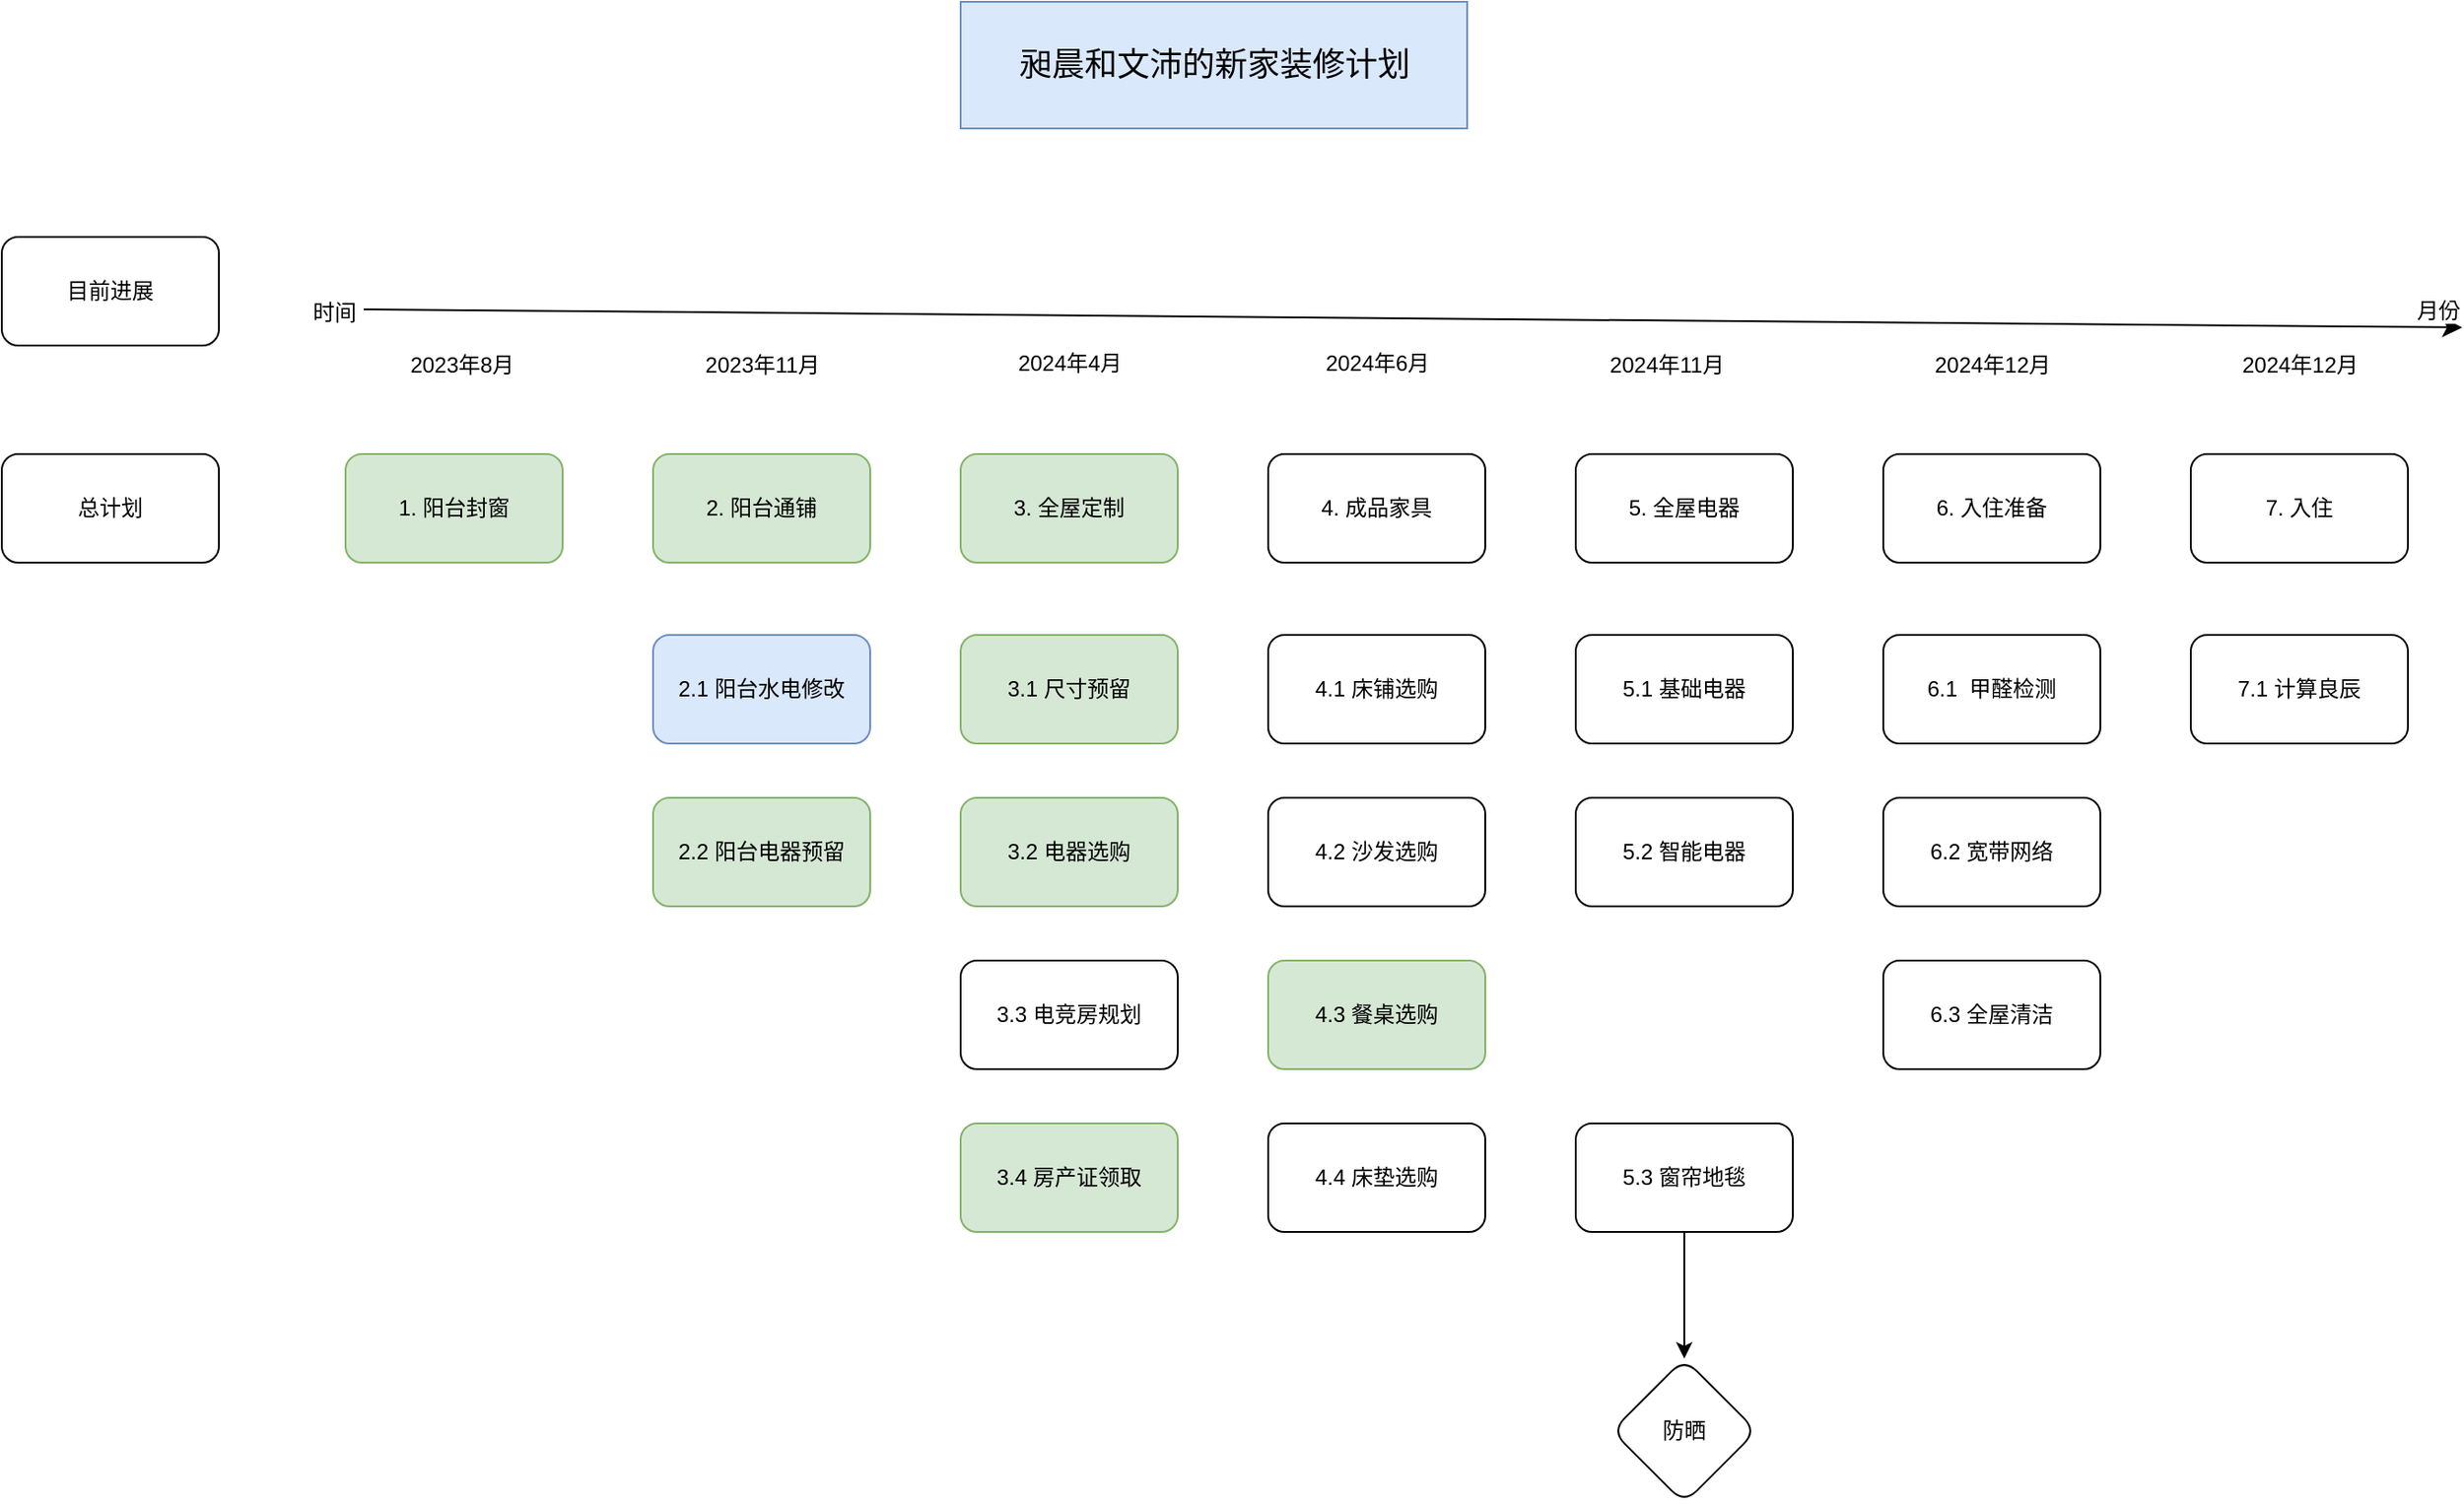 <mxfile version="24.4.13" type="github" pages="3">
  <diagram id="mMT2B7IPSLqFw86a7ch0" name="总规划">
    <mxGraphModel dx="1838" dy="953" grid="1" gridSize="10" guides="1" tooltips="1" connect="1" arrows="1" fold="1" page="1" pageScale="1" pageWidth="827" pageHeight="1169" math="0" shadow="0">
      <root>
        <mxCell id="0" />
        <mxCell id="1" parent="0" />
        <mxCell id="d26VpmdbgYNNtqfkizbk-1" value="&lt;font style=&quot;font-size: 18px;&quot;&gt;昶晨和文沛的新家装修计划&lt;/font&gt;" style="text;html=1;align=center;verticalAlign=middle;resizable=0;points=[];autosize=1;strokeColor=#6c8ebf;fillColor=#dae8fc;spacingLeft=20;spacingBottom=20;spacingRight=20;spacingTop=20;fontFamily=Georgia;" parent="1" vertex="1">
          <mxGeometry x="690" y="830" width="280" height="70" as="geometry" />
        </mxCell>
        <mxCell id="d26VpmdbgYNNtqfkizbk-2" value="目前进展" style="rounded=1;whiteSpace=wrap;html=1;" parent="1" vertex="1">
          <mxGeometry x="160" y="960" width="120" height="60" as="geometry" />
        </mxCell>
        <mxCell id="d26VpmdbgYNNtqfkizbk-3" value="总计划" style="rounded=1;whiteSpace=wrap;html=1;" parent="1" vertex="1">
          <mxGeometry x="160" y="1080" width="120" height="60" as="geometry" />
        </mxCell>
        <mxCell id="d26VpmdbgYNNtqfkizbk-4" value="1. 阳台封窗" style="rounded=1;whiteSpace=wrap;html=1;fillColor=#d5e8d4;strokeColor=#82b366;" parent="1" vertex="1">
          <mxGeometry x="350" y="1080" width="120" height="60" as="geometry" />
        </mxCell>
        <mxCell id="d26VpmdbgYNNtqfkizbk-5" value="2. 阳台通铺" style="rounded=1;whiteSpace=wrap;html=1;fillColor=#d5e8d4;strokeColor=#82b366;" parent="1" vertex="1">
          <mxGeometry x="520" y="1080" width="120" height="60" as="geometry" />
        </mxCell>
        <mxCell id="d26VpmdbgYNNtqfkizbk-6" value="3. 全屋定制" style="rounded=1;whiteSpace=wrap;html=1;fillColor=#d5e8d4;strokeColor=#82b366;" parent="1" vertex="1">
          <mxGeometry x="690" y="1080" width="120" height="60" as="geometry" />
        </mxCell>
        <mxCell id="d26VpmdbgYNNtqfkizbk-7" value="4. 成品家具" style="rounded=1;whiteSpace=wrap;html=1;" parent="1" vertex="1">
          <mxGeometry x="860" y="1080" width="120" height="60" as="geometry" />
        </mxCell>
        <mxCell id="d26VpmdbgYNNtqfkizbk-8" value="5. 全屋电器" style="rounded=1;whiteSpace=wrap;html=1;" parent="1" vertex="1">
          <mxGeometry x="1030" y="1080" width="120" height="60" as="geometry" />
        </mxCell>
        <mxCell id="d26VpmdbgYNNtqfkizbk-9" value="6. 入住准备" style="rounded=1;whiteSpace=wrap;html=1;" parent="1" vertex="1">
          <mxGeometry x="1200" y="1080" width="120" height="60" as="geometry" />
        </mxCell>
        <mxCell id="d26VpmdbgYNNtqfkizbk-10" value="2.1 阳台水电修改" style="rounded=1;whiteSpace=wrap;html=1;fillColor=#dae8fc;strokeColor=#6c8ebf;" parent="1" vertex="1">
          <mxGeometry x="520" y="1180" width="120" height="60" as="geometry" />
        </mxCell>
        <mxCell id="d26VpmdbgYNNtqfkizbk-11" value="2.2 阳台电器预留" style="rounded=1;whiteSpace=wrap;html=1;fillColor=#d5e8d4;strokeColor=#82b366;" parent="1" vertex="1">
          <mxGeometry x="520" y="1270" width="120" height="60" as="geometry" />
        </mxCell>
        <mxCell id="d26VpmdbgYNNtqfkizbk-12" value="4.1 床铺选购" style="rounded=1;whiteSpace=wrap;html=1;" parent="1" vertex="1">
          <mxGeometry x="860" y="1180" width="120" height="60" as="geometry" />
        </mxCell>
        <mxCell id="d26VpmdbgYNNtqfkizbk-13" value="3.1 尺寸预留" style="rounded=1;whiteSpace=wrap;html=1;fillColor=#d5e8d4;strokeColor=#82b366;" parent="1" vertex="1">
          <mxGeometry x="690" y="1180" width="120" height="60" as="geometry" />
        </mxCell>
        <mxCell id="N8o3hWcKYE_QhNW0NXMh-1" value="3.2 电器选购" style="rounded=1;whiteSpace=wrap;html=1;fillColor=#d5e8d4;strokeColor=#82b366;" parent="1" vertex="1">
          <mxGeometry x="690" y="1270" width="120" height="60" as="geometry" />
        </mxCell>
        <mxCell id="N8o3hWcKYE_QhNW0NXMh-2" value="4.2 沙发选购" style="rounded=1;whiteSpace=wrap;html=1;" parent="1" vertex="1">
          <mxGeometry x="860" y="1270" width="120" height="60" as="geometry" />
        </mxCell>
        <mxCell id="N8o3hWcKYE_QhNW0NXMh-3" value="4.3 餐桌选购" style="rounded=1;whiteSpace=wrap;html=1;fillColor=#d5e8d4;strokeColor=#82b366;" parent="1" vertex="1">
          <mxGeometry x="860" y="1360" width="120" height="60" as="geometry" />
        </mxCell>
        <mxCell id="N8o3hWcKYE_QhNW0NXMh-4" value="3.3 电竞房规划" style="rounded=1;whiteSpace=wrap;html=1;" parent="1" vertex="1">
          <mxGeometry x="690" y="1360" width="120" height="60" as="geometry" />
        </mxCell>
        <mxCell id="N8o3hWcKYE_QhNW0NXMh-5" value="5.1 基础电器" style="rounded=1;whiteSpace=wrap;html=1;" parent="1" vertex="1">
          <mxGeometry x="1030" y="1180" width="120" height="60" as="geometry" />
        </mxCell>
        <mxCell id="N8o3hWcKYE_QhNW0NXMh-6" value="5.2 智能电器" style="rounded=1;whiteSpace=wrap;html=1;" parent="1" vertex="1">
          <mxGeometry x="1030" y="1270" width="120" height="60" as="geometry" />
        </mxCell>
        <mxCell id="N8o3hWcKYE_QhNW0NXMh-7" value="" style="endArrow=classic;html=1;rounded=0;fontSize=12;startSize=8;endSize=8;curved=1;" parent="1" edge="1">
          <mxGeometry relative="1" as="geometry">
            <mxPoint x="360" y="1000" as="sourcePoint" />
            <mxPoint x="1520" y="1010" as="targetPoint" />
          </mxGeometry>
        </mxCell>
        <mxCell id="N8o3hWcKYE_QhNW0NXMh-8" value="2024年4月" style="edgeLabel;resizable=1;html=1;fontSize=12;;align=center;verticalAlign=middle;movable=1;rotatable=1;deletable=1;editable=1;locked=0;connectable=1;" parent="N8o3hWcKYE_QhNW0NXMh-7" connectable="0" vertex="1">
          <mxGeometry relative="1" as="geometry">
            <mxPoint x="-190" y="25" as="offset" />
          </mxGeometry>
        </mxCell>
        <mxCell id="N8o3hWcKYE_QhNW0NXMh-9" value="时间" style="edgeLabel;resizable=0;html=1;fontSize=12;;align=left;verticalAlign=bottom;" parent="N8o3hWcKYE_QhNW0NXMh-7" connectable="0" vertex="1">
          <mxGeometry x="-1" relative="1" as="geometry">
            <mxPoint x="-30" y="10" as="offset" />
          </mxGeometry>
        </mxCell>
        <mxCell id="N8o3hWcKYE_QhNW0NXMh-10" value="月份" style="edgeLabel;resizable=0;html=1;fontSize=12;;align=right;verticalAlign=bottom;" parent="N8o3hWcKYE_QhNW0NXMh-7" connectable="0" vertex="1">
          <mxGeometry x="1" relative="1" as="geometry" />
        </mxCell>
        <mxCell id="N8o3hWcKYE_QhNW0NXMh-13" value="2023年8月" style="edgeLabel;html=1;align=center;verticalAlign=middle;resizable=0;points=[];fontSize=12;" parent="N8o3hWcKYE_QhNW0NXMh-7" vertex="1" connectable="0">
          <mxGeometry x="-0.913" y="6" relative="1" as="geometry">
            <mxPoint x="3" y="36" as="offset" />
          </mxGeometry>
        </mxCell>
        <mxCell id="N8o3hWcKYE_QhNW0NXMh-14" value="2024年6月" style="edgeLabel;html=1;align=center;verticalAlign=middle;resizable=0;points=[];fontSize=12;" parent="N8o3hWcKYE_QhNW0NXMh-7" vertex="1" connectable="0">
          <mxGeometry x="0.108" y="5" relative="1" as="geometry">
            <mxPoint x="-83" y="29" as="offset" />
          </mxGeometry>
        </mxCell>
        <mxCell id="N8o3hWcKYE_QhNW0NXMh-15" value="2024年11月" style="edgeLabel;html=1;align=center;verticalAlign=middle;resizable=0;points=[];fontSize=12;" parent="N8o3hWcKYE_QhNW0NXMh-7" vertex="1" connectable="0">
          <mxGeometry x="0.481" y="3" relative="1" as="geometry">
            <mxPoint x="-139" y="26" as="offset" />
          </mxGeometry>
        </mxCell>
        <mxCell id="N8o3hWcKYE_QhNW0NXMh-19" value="2023年11月" style="edgeLabel;html=1;align=center;verticalAlign=middle;resizable=0;points=[];fontSize=12;" parent="N8o3hWcKYE_QhNW0NXMh-7" vertex="1" connectable="0">
          <mxGeometry x="-0.913" y="6" relative="1" as="geometry">
            <mxPoint x="169" y="36" as="offset" />
          </mxGeometry>
        </mxCell>
        <mxCell id="N8o3hWcKYE_QhNW0NXMh-21" value="2024年12月" style="edgeLabel;html=1;align=center;verticalAlign=middle;resizable=0;points=[];fontSize=12;" parent="N8o3hWcKYE_QhNW0NXMh-7" vertex="1" connectable="0">
          <mxGeometry x="0.481" y="3" relative="1" as="geometry">
            <mxPoint x="41" y="26" as="offset" />
          </mxGeometry>
        </mxCell>
        <mxCell id="N8o3hWcKYE_QhNW0NXMh-22" value="2024年12月" style="edgeLabel;html=1;align=center;verticalAlign=middle;resizable=0;points=[];fontSize=12;" parent="N8o3hWcKYE_QhNW0NXMh-7" vertex="1" connectable="0">
          <mxGeometry x="0.481" y="3" relative="1" as="geometry">
            <mxPoint x="211" y="26" as="offset" />
          </mxGeometry>
        </mxCell>
        <mxCell id="N8o3hWcKYE_QhNW0NXMh-23" value="7. 入住" style="rounded=1;whiteSpace=wrap;html=1;" parent="1" vertex="1">
          <mxGeometry x="1370" y="1080" width="120" height="60" as="geometry" />
        </mxCell>
        <mxCell id="N8o3hWcKYE_QhNW0NXMh-25" value="6.1&amp;nbsp; 甲醛检测" style="rounded=1;whiteSpace=wrap;html=1;" parent="1" vertex="1">
          <mxGeometry x="1200" y="1180" width="120" height="60" as="geometry" />
        </mxCell>
        <mxCell id="sB_AcNatxQHHlztGDwmN-1" value="3.4 房产证领取" style="rounded=1;whiteSpace=wrap;html=1;fillColor=#d5e8d4;strokeColor=#82b366;" parent="1" vertex="1">
          <mxGeometry x="690" y="1450" width="120" height="60" as="geometry" />
        </mxCell>
        <mxCell id="1O0c8KH5KS1N0MZdPnVY-1" value="4.4 床垫选购" style="rounded=1;whiteSpace=wrap;html=1;" parent="1" vertex="1">
          <mxGeometry x="860" y="1450" width="120" height="60" as="geometry" />
        </mxCell>
        <mxCell id="7ZXA_2xhJQujSCGd9xgd-4" value="" style="edgeStyle=orthogonalEdgeStyle;rounded=0;orthogonalLoop=1;jettySize=auto;html=1;" edge="1" parent="1" source="7ZXA_2xhJQujSCGd9xgd-2" target="7ZXA_2xhJQujSCGd9xgd-3">
          <mxGeometry relative="1" as="geometry" />
        </mxCell>
        <mxCell id="7ZXA_2xhJQujSCGd9xgd-2" value="5.3 窗帘地毯" style="rounded=1;whiteSpace=wrap;html=1;" vertex="1" parent="1">
          <mxGeometry x="1030" y="1450" width="120" height="60" as="geometry" />
        </mxCell>
        <mxCell id="7ZXA_2xhJQujSCGd9xgd-3" value="防晒" style="rhombus;whiteSpace=wrap;html=1;rounded=1;" vertex="1" parent="1">
          <mxGeometry x="1050" y="1580" width="80" height="80" as="geometry" />
        </mxCell>
        <mxCell id="7ZXA_2xhJQujSCGd9xgd-5" value="6.2 宽带网络" style="rounded=1;whiteSpace=wrap;html=1;" vertex="1" parent="1">
          <mxGeometry x="1200" y="1270" width="120" height="60" as="geometry" />
        </mxCell>
        <mxCell id="7ZXA_2xhJQujSCGd9xgd-8" value="7.1 计算良辰" style="rounded=1;whiteSpace=wrap;html=1;" vertex="1" parent="1">
          <mxGeometry x="1370" y="1180" width="120" height="60" as="geometry" />
        </mxCell>
        <mxCell id="7ZXA_2xhJQujSCGd9xgd-9" value="6.3 全屋清洁" style="rounded=1;whiteSpace=wrap;html=1;" vertex="1" parent="1">
          <mxGeometry x="1200" y="1360" width="120" height="60" as="geometry" />
        </mxCell>
      </root>
    </mxGraphModel>
  </diagram>
  <diagram id="kdJeROLduSGKQ8txdP4E" name="电器">
    <mxGraphModel dx="1562" dy="810" grid="1" gridSize="10" guides="1" tooltips="1" connect="1" arrows="1" fold="1" page="1" pageScale="1" pageWidth="827" pageHeight="1169" math="0" shadow="0">
      <root>
        <mxCell id="0" />
        <mxCell id="1" parent="0" />
        <mxCell id="Maw9CUQnLrmOifzil1Xr-16" value="Assets" style="childLayout=tableLayout;recursiveResize=0;strokeColor=#98bf21;fillColor=#A7C942;shadow=1;" parent="1" vertex="1">
          <mxGeometry x="310" y="350" width="280" height="160" as="geometry" />
        </mxCell>
        <mxCell id="Maw9CUQnLrmOifzil1Xr-17" style="shape=tableRow;horizontal=0;startSize=0;swimlaneHead=0;swimlaneBody=0;top=0;left=0;bottom=0;right=0;dropTarget=0;collapsible=0;recursiveResize=0;expand=0;fontStyle=0;strokeColor=inherit;fillColor=#ffffff;" parent="Maw9CUQnLrmOifzil1Xr-16" vertex="1">
          <mxGeometry width="280" height="33" as="geometry" />
        </mxCell>
        <mxCell id="Maw9CUQnLrmOifzil1Xr-18" value="电器选择" style="connectable=0;recursiveResize=0;strokeColor=inherit;fillColor=#A7C942;align=center;fontStyle=1;fontColor=#FFFFFF;html=1;" parent="Maw9CUQnLrmOifzil1Xr-17" vertex="1">
          <mxGeometry width="93" height="33" as="geometry">
            <mxRectangle width="93" height="33" as="alternateBounds" />
          </mxGeometry>
        </mxCell>
        <mxCell id="Maw9CUQnLrmOifzil1Xr-19" value="珠海家具" style="connectable=0;recursiveResize=0;strokeColor=inherit;fillColor=#A7C942;align=center;fontStyle=1;fontColor=#FFFFFF;html=1;" parent="Maw9CUQnLrmOifzil1Xr-17" vertex="1">
          <mxGeometry x="93" width="94" height="33" as="geometry">
            <mxRectangle width="94" height="33" as="alternateBounds" />
          </mxGeometry>
        </mxCell>
        <mxCell id="Maw9CUQnLrmOifzil1Xr-20" value="佛山家具" style="connectable=0;recursiveResize=0;strokeColor=inherit;fillColor=#A7C942;align=center;fontStyle=1;fontColor=#FFFFFF;html=1;" parent="Maw9CUQnLrmOifzil1Xr-17" vertex="1">
          <mxGeometry x="187" width="93" height="33" as="geometry">
            <mxRectangle width="93" height="33" as="alternateBounds" />
          </mxGeometry>
        </mxCell>
        <mxCell id="Maw9CUQnLrmOifzil1Xr-21" value="" style="shape=tableRow;horizontal=0;startSize=0;swimlaneHead=0;swimlaneBody=0;top=0;left=0;bottom=0;right=0;dropTarget=0;collapsible=0;recursiveResize=0;expand=0;fontStyle=0;strokeColor=inherit;fillColor=#ffffff;" parent="Maw9CUQnLrmOifzil1Xr-16" vertex="1">
          <mxGeometry y="33" width="280" height="32" as="geometry" />
        </mxCell>
        <mxCell id="Maw9CUQnLrmOifzil1Xr-22" value="电视" style="connectable=0;recursiveResize=0;strokeColor=inherit;fillColor=inherit;align=center;whiteSpace=wrap;html=1;" parent="Maw9CUQnLrmOifzil1Xr-21" vertex="1">
          <mxGeometry width="93" height="32" as="geometry">
            <mxRectangle width="93" height="32" as="alternateBounds" />
          </mxGeometry>
        </mxCell>
        <mxCell id="Maw9CUQnLrmOifzil1Xr-23" value="床/床垫" style="connectable=0;recursiveResize=0;strokeColor=inherit;fillColor=inherit;align=center;whiteSpace=wrap;html=1;" parent="Maw9CUQnLrmOifzil1Xr-21" vertex="1">
          <mxGeometry x="93" width="94" height="32" as="geometry">
            <mxRectangle width="94" height="32" as="alternateBounds" />
          </mxGeometry>
        </mxCell>
        <mxCell id="Maw9CUQnLrmOifzil1Xr-24" value="床/床垫" style="connectable=0;recursiveResize=0;strokeColor=inherit;fillColor=inherit;align=center;whiteSpace=wrap;html=1;" parent="Maw9CUQnLrmOifzil1Xr-21" vertex="1">
          <mxGeometry x="187" width="93" height="32" as="geometry">
            <mxRectangle width="93" height="32" as="alternateBounds" />
          </mxGeometry>
        </mxCell>
        <mxCell id="Maw9CUQnLrmOifzil1Xr-25" value="" style="shape=tableRow;horizontal=0;startSize=0;swimlaneHead=0;swimlaneBody=0;top=0;left=0;bottom=0;right=0;dropTarget=0;collapsible=0;recursiveResize=0;expand=0;fontStyle=1;strokeColor=inherit;fillColor=#EAF2D3;" parent="Maw9CUQnLrmOifzil1Xr-16" vertex="1">
          <mxGeometry y="65" width="280" height="31" as="geometry" />
        </mxCell>
        <mxCell id="Maw9CUQnLrmOifzil1Xr-26" value="洗烘套装" style="connectable=0;recursiveResize=0;strokeColor=inherit;fillColor=inherit;whiteSpace=wrap;html=1;" parent="Maw9CUQnLrmOifzil1Xr-25" vertex="1">
          <mxGeometry width="93" height="31" as="geometry">
            <mxRectangle width="93" height="31" as="alternateBounds" />
          </mxGeometry>
        </mxCell>
        <mxCell id="Maw9CUQnLrmOifzil1Xr-27" value="沙发" style="connectable=0;recursiveResize=0;strokeColor=inherit;fillColor=inherit;whiteSpace=wrap;html=1;" parent="Maw9CUQnLrmOifzil1Xr-25" vertex="1">
          <mxGeometry x="93" width="94" height="31" as="geometry">
            <mxRectangle width="94" height="31" as="alternateBounds" />
          </mxGeometry>
        </mxCell>
        <mxCell id="Maw9CUQnLrmOifzil1Xr-28" value="沙发" style="connectable=0;recursiveResize=0;strokeColor=inherit;fillColor=inherit;whiteSpace=wrap;html=1;" parent="Maw9CUQnLrmOifzil1Xr-25" vertex="1">
          <mxGeometry x="187" width="93" height="31" as="geometry">
            <mxRectangle width="93" height="31" as="alternateBounds" />
          </mxGeometry>
        </mxCell>
        <mxCell id="Maw9CUQnLrmOifzil1Xr-29" value="" style="shape=tableRow;horizontal=0;startSize=0;swimlaneHead=0;swimlaneBody=0;top=0;left=0;bottom=0;right=0;dropTarget=0;collapsible=0;recursiveResize=0;expand=0;fontStyle=0;strokeColor=inherit;fillColor=#ffffff;" parent="Maw9CUQnLrmOifzil1Xr-16" vertex="1">
          <mxGeometry y="96" width="280" height="33" as="geometry" />
        </mxCell>
        <mxCell id="Maw9CUQnLrmOifzil1Xr-30" value="冰箱" style="connectable=0;recursiveResize=0;strokeColor=inherit;fillColor=inherit;fontStyle=0;align=center;whiteSpace=wrap;html=1;" parent="Maw9CUQnLrmOifzil1Xr-29" vertex="1">
          <mxGeometry width="93" height="33" as="geometry">
            <mxRectangle width="93" height="33" as="alternateBounds" />
          </mxGeometry>
        </mxCell>
        <mxCell id="Maw9CUQnLrmOifzil1Xr-31" value="餐桌" style="connectable=0;recursiveResize=0;strokeColor=inherit;fillColor=inherit;fontStyle=0;align=center;whiteSpace=wrap;html=1;" parent="Maw9CUQnLrmOifzil1Xr-29" vertex="1">
          <mxGeometry x="93" width="94" height="33" as="geometry">
            <mxRectangle width="94" height="33" as="alternateBounds" />
          </mxGeometry>
        </mxCell>
        <mxCell id="Maw9CUQnLrmOifzil1Xr-32" value="餐桌" style="connectable=0;recursiveResize=0;strokeColor=inherit;fillColor=inherit;fontStyle=0;align=center;whiteSpace=wrap;html=1;" parent="Maw9CUQnLrmOifzil1Xr-29" vertex="1">
          <mxGeometry x="187" width="93" height="33" as="geometry">
            <mxRectangle width="93" height="33" as="alternateBounds" />
          </mxGeometry>
        </mxCell>
        <mxCell id="Maw9CUQnLrmOifzil1Xr-33" value="" style="shape=tableRow;horizontal=0;startSize=0;swimlaneHead=0;swimlaneBody=0;top=0;left=0;bottom=0;right=0;dropTarget=0;collapsible=0;recursiveResize=0;expand=0;fontStyle=1;strokeColor=inherit;fillColor=#EAF2D3;" parent="Maw9CUQnLrmOifzil1Xr-16" vertex="1">
          <mxGeometry y="129" width="280" height="31" as="geometry" />
        </mxCell>
        <mxCell id="Maw9CUQnLrmOifzil1Xr-34" value="扫地机" style="connectable=0;recursiveResize=0;strokeColor=inherit;fillColor=inherit;whiteSpace=wrap;html=1;" parent="Maw9CUQnLrmOifzil1Xr-33" vertex="1">
          <mxGeometry width="93" height="31" as="geometry">
            <mxRectangle width="93" height="31" as="alternateBounds" />
          </mxGeometry>
        </mxCell>
        <mxCell id="Maw9CUQnLrmOifzil1Xr-35" value="升降桌" style="connectable=0;recursiveResize=0;strokeColor=inherit;fillColor=inherit;whiteSpace=wrap;html=1;" parent="Maw9CUQnLrmOifzil1Xr-33" vertex="1">
          <mxGeometry x="93" width="94" height="31" as="geometry">
            <mxRectangle width="94" height="31" as="alternateBounds" />
          </mxGeometry>
        </mxCell>
        <mxCell id="Maw9CUQnLrmOifzil1Xr-36" value="升降桌" style="connectable=0;recursiveResize=0;strokeColor=inherit;fillColor=inherit;whiteSpace=wrap;html=1;" parent="Maw9CUQnLrmOifzil1Xr-33" vertex="1">
          <mxGeometry x="187" width="93" height="31" as="geometry">
            <mxRectangle width="93" height="31" as="alternateBounds" />
          </mxGeometry>
        </mxCell>
        <mxCell id="6AVpMFO4j6Wvjr4EUbQ9-5" value="Assets" style="childLayout=tableLayout;recursiveResize=0;strokeColor=#98bf21;fillColor=#CCFFFF;shadow=1;" parent="1" vertex="1">
          <mxGeometry x="740" y="380" width="560" height="458" as="geometry" />
        </mxCell>
        <mxCell id="6AVpMFO4j6Wvjr4EUbQ9-6" style="shape=tableRow;horizontal=0;startSize=0;swimlaneHead=0;swimlaneBody=0;top=0;left=0;bottom=0;right=0;dropTarget=0;collapsible=0;recursiveResize=0;expand=0;fontStyle=0;strokeColor=inherit;fillColor=#ffffff;" parent="6AVpMFO4j6Wvjr4EUbQ9-5" vertex="1">
          <mxGeometry width="560" height="60" as="geometry" />
        </mxCell>
        <mxCell id="6AVpMFO4j6Wvjr4EUbQ9-7" value="&lt;font style=&quot;font-size: 12px;&quot;&gt;电器选择&lt;/font&gt;" style="connectable=0;recursiveResize=0;strokeColor=inherit;fillColor=#A7C942;align=center;fontStyle=1;fontColor=#FFFFFF;html=1;" parent="6AVpMFO4j6Wvjr4EUbQ9-6" vertex="1">
          <mxGeometry width="186" height="60" as="geometry">
            <mxRectangle width="186" height="60" as="alternateBounds" />
          </mxGeometry>
        </mxCell>
        <mxCell id="6AVpMFO4j6Wvjr4EUbQ9-8" value="品牌型号" style="connectable=0;recursiveResize=0;strokeColor=inherit;fillColor=#A7C942;align=center;fontStyle=1;fontColor=#FFFFFF;html=1;" parent="6AVpMFO4j6Wvjr4EUbQ9-6" vertex="1">
          <mxGeometry x="186" width="199" height="60" as="geometry">
            <mxRectangle width="199" height="60" as="alternateBounds" />
          </mxGeometry>
        </mxCell>
        <mxCell id="6AVpMFO4j6Wvjr4EUbQ9-9" value="目前价格" style="connectable=0;recursiveResize=0;strokeColor=inherit;fillColor=#A7C942;align=center;fontStyle=1;fontColor=#FFFFFF;html=1;" parent="6AVpMFO4j6Wvjr4EUbQ9-6" vertex="1">
          <mxGeometry x="385" width="175" height="60" as="geometry">
            <mxRectangle width="175" height="60" as="alternateBounds" />
          </mxGeometry>
        </mxCell>
        <mxCell id="6AVpMFO4j6Wvjr4EUbQ9-10" value="" style="shape=tableRow;horizontal=0;startSize=0;swimlaneHead=0;swimlaneBody=0;top=0;left=0;bottom=0;right=0;dropTarget=0;collapsible=0;recursiveResize=0;expand=0;fontStyle=0;strokeColor=inherit;fillColor=#ffffff;" parent="6AVpMFO4j6Wvjr4EUbQ9-5" vertex="1">
          <mxGeometry y="60" width="560" height="58" as="geometry" />
        </mxCell>
        <mxCell id="6AVpMFO4j6Wvjr4EUbQ9-11" value="电视" style="connectable=0;recursiveResize=0;strokeColor=inherit;fillColor=inherit;align=center;whiteSpace=wrap;html=1;" parent="6AVpMFO4j6Wvjr4EUbQ9-10" vertex="1">
          <mxGeometry width="186" height="58" as="geometry">
            <mxRectangle width="186" height="58" as="alternateBounds" />
          </mxGeometry>
        </mxCell>
        <mxCell id="6AVpMFO4j6Wvjr4EUbQ9-12" value="雷鸟鹤85pro2024款" style="connectable=0;recursiveResize=0;strokeColor=inherit;fillColor=inherit;align=center;whiteSpace=wrap;html=1;" parent="6AVpMFO4j6Wvjr4EUbQ9-10" vertex="1">
          <mxGeometry x="186" width="199" height="58" as="geometry">
            <mxRectangle width="199" height="58" as="alternateBounds" />
          </mxGeometry>
        </mxCell>
        <mxCell id="6AVpMFO4j6Wvjr4EUbQ9-13" value="6099-200（618）" style="connectable=0;recursiveResize=0;strokeColor=inherit;fillColor=inherit;align=center;whiteSpace=wrap;html=1;" parent="6AVpMFO4j6Wvjr4EUbQ9-10" vertex="1">
          <mxGeometry x="385" width="175" height="58" as="geometry">
            <mxRectangle width="175" height="58" as="alternateBounds" />
          </mxGeometry>
        </mxCell>
        <mxCell id="6AVpMFO4j6Wvjr4EUbQ9-14" value="" style="shape=tableRow;horizontal=0;startSize=0;swimlaneHead=0;swimlaneBody=0;top=0;left=0;bottom=0;right=0;dropTarget=0;collapsible=0;recursiveResize=0;expand=0;fontStyle=1;strokeColor=inherit;fillColor=#EAF2D3;" parent="6AVpMFO4j6Wvjr4EUbQ9-5" vertex="1">
          <mxGeometry y="118" width="560" height="56" as="geometry" />
        </mxCell>
        <mxCell id="6AVpMFO4j6Wvjr4EUbQ9-15" value="洗烘套装" style="connectable=0;recursiveResize=0;strokeColor=inherit;fillColor=inherit;whiteSpace=wrap;html=1;" parent="6AVpMFO4j6Wvjr4EUbQ9-14" vertex="1">
          <mxGeometry width="186" height="56" as="geometry">
            <mxRectangle width="186" height="56" as="alternateBounds" />
          </mxGeometry>
        </mxCell>
        <mxCell id="6AVpMFO4j6Wvjr4EUbQ9-16" value="小天鹅小乌梅83pro" style="connectable=0;recursiveResize=0;strokeColor=inherit;fillColor=inherit;whiteSpace=wrap;html=1;" parent="6AVpMFO4j6Wvjr4EUbQ9-14" vertex="1">
          <mxGeometry x="186" width="199" height="56" as="geometry">
            <mxRectangle width="199" height="56" as="alternateBounds" />
          </mxGeometry>
        </mxCell>
        <mxCell id="6AVpMFO4j6Wvjr4EUbQ9-17" value="8999（618）&lt;div&gt;9499白色（618）&lt;/div&gt;" style="connectable=0;recursiveResize=0;strokeColor=inherit;fillColor=inherit;whiteSpace=wrap;html=1;" parent="6AVpMFO4j6Wvjr4EUbQ9-14" vertex="1">
          <mxGeometry x="385" width="175" height="56" as="geometry">
            <mxRectangle width="175" height="56" as="alternateBounds" />
          </mxGeometry>
        </mxCell>
        <mxCell id="6AVpMFO4j6Wvjr4EUbQ9-18" value="" style="shape=tableRow;horizontal=0;startSize=0;swimlaneHead=0;swimlaneBody=0;top=0;left=0;bottom=0;right=0;dropTarget=0;collapsible=0;recursiveResize=0;expand=0;fontStyle=0;strokeColor=inherit;fillColor=#ffffff;" parent="6AVpMFO4j6Wvjr4EUbQ9-5" vertex="1">
          <mxGeometry y="174" width="560" height="60" as="geometry" />
        </mxCell>
        <mxCell id="6AVpMFO4j6Wvjr4EUbQ9-19" value="冰箱" style="connectable=0;recursiveResize=0;strokeColor=inherit;fillColor=inherit;fontStyle=0;align=center;whiteSpace=wrap;html=1;" parent="6AVpMFO4j6Wvjr4EUbQ9-18" vertex="1">
          <mxGeometry width="186" height="60" as="geometry">
            <mxRectangle width="186" height="60" as="alternateBounds" />
          </mxGeometry>
        </mxCell>
        <mxCell id="6AVpMFO4j6Wvjr4EUbQ9-20" value="美的M536法式多门" style="connectable=0;recursiveResize=0;strokeColor=inherit;fillColor=inherit;fontStyle=0;align=center;whiteSpace=wrap;html=1;" parent="6AVpMFO4j6Wvjr4EUbQ9-18" vertex="1">
          <mxGeometry x="186" width="199" height="60" as="geometry">
            <mxRectangle width="199" height="60" as="alternateBounds" />
          </mxGeometry>
        </mxCell>
        <mxCell id="6AVpMFO4j6Wvjr4EUbQ9-21" value="6059（618）" style="connectable=0;recursiveResize=0;strokeColor=inherit;fillColor=inherit;fontStyle=0;align=center;whiteSpace=wrap;html=1;" parent="6AVpMFO4j6Wvjr4EUbQ9-18" vertex="1">
          <mxGeometry x="385" width="175" height="60" as="geometry">
            <mxRectangle width="175" height="60" as="alternateBounds" />
          </mxGeometry>
        </mxCell>
        <mxCell id="6AVpMFO4j6Wvjr4EUbQ9-22" value="" style="shape=tableRow;horizontal=0;startSize=0;swimlaneHead=0;swimlaneBody=0;top=0;left=0;bottom=0;right=0;dropTarget=0;collapsible=0;recursiveResize=0;expand=0;fontStyle=1;strokeColor=inherit;fillColor=#EAF2D3;" parent="6AVpMFO4j6Wvjr4EUbQ9-5" vertex="1">
          <mxGeometry y="234" width="560" height="56" as="geometry" />
        </mxCell>
        <mxCell id="6AVpMFO4j6Wvjr4EUbQ9-23" value="扫地机" style="connectable=0;recursiveResize=0;strokeColor=inherit;fillColor=inherit;whiteSpace=wrap;html=1;" parent="6AVpMFO4j6Wvjr4EUbQ9-22" vertex="1">
          <mxGeometry width="186" height="56" as="geometry">
            <mxRectangle width="186" height="56" as="alternateBounds" />
          </mxGeometry>
        </mxCell>
        <mxCell id="6AVpMFO4j6Wvjr4EUbQ9-24" value="石头扫地机器人P10 pro" style="connectable=0;recursiveResize=0;strokeColor=inherit;fillColor=inherit;whiteSpace=wrap;html=1;" parent="6AVpMFO4j6Wvjr4EUbQ9-22" vertex="1">
          <mxGeometry x="186" width="199" height="56" as="geometry">
            <mxRectangle width="199" height="56" as="alternateBounds" />
          </mxGeometry>
        </mxCell>
        <mxCell id="6AVpMFO4j6Wvjr4EUbQ9-25" value="4299（618）" style="connectable=0;recursiveResize=0;strokeColor=inherit;fillColor=inherit;whiteSpace=wrap;html=1;" parent="6AVpMFO4j6Wvjr4EUbQ9-22" vertex="1">
          <mxGeometry x="385" width="175" height="56" as="geometry">
            <mxRectangle width="175" height="56" as="alternateBounds" />
          </mxGeometry>
        </mxCell>
        <mxCell id="6AVpMFO4j6Wvjr4EUbQ9-51" style="shape=tableRow;horizontal=0;startSize=0;swimlaneHead=0;swimlaneBody=0;top=0;left=0;bottom=0;right=0;dropTarget=0;collapsible=0;recursiveResize=0;expand=0;fontStyle=1;strokeColor=inherit;fillColor=#FFFFFF;" parent="6AVpMFO4j6Wvjr4EUbQ9-5" vertex="1">
          <mxGeometry y="290" width="560" height="56" as="geometry" />
        </mxCell>
        <mxCell id="6AVpMFO4j6Wvjr4EUbQ9-52" value="拉篮" style="connectable=0;recursiveResize=0;strokeColor=inherit;fillColor=inherit;whiteSpace=wrap;html=1;" parent="6AVpMFO4j6Wvjr4EUbQ9-51" vertex="1">
          <mxGeometry width="186" height="56" as="geometry">
            <mxRectangle width="186" height="56" as="alternateBounds" />
          </mxGeometry>
        </mxCell>
        <mxCell id="6AVpMFO4j6Wvjr4EUbQ9-53" value="鼎点大怪物收纳" style="connectable=0;recursiveResize=0;strokeColor=inherit;fillColor=inherit;whiteSpace=wrap;html=1;" parent="6AVpMFO4j6Wvjr4EUbQ9-51" vertex="1">
          <mxGeometry x="186" width="199" height="56" as="geometry">
            <mxRectangle width="199" height="56" as="alternateBounds" />
          </mxGeometry>
        </mxCell>
        <mxCell id="6AVpMFO4j6Wvjr4EUbQ9-54" value="859" style="connectable=0;recursiveResize=0;strokeColor=inherit;fillColor=inherit;whiteSpace=wrap;html=1;" parent="6AVpMFO4j6Wvjr4EUbQ9-51" vertex="1">
          <mxGeometry x="385" width="175" height="56" as="geometry">
            <mxRectangle width="175" height="56" as="alternateBounds" />
          </mxGeometry>
        </mxCell>
        <mxCell id="6AVpMFO4j6Wvjr4EUbQ9-55" style="shape=tableRow;horizontal=0;startSize=0;swimlaneHead=0;swimlaneBody=0;top=0;left=0;bottom=0;right=0;dropTarget=0;collapsible=0;recursiveResize=0;expand=0;fontStyle=1;strokeColor=inherit;fillColor=#EAF2D3;" parent="6AVpMFO4j6Wvjr4EUbQ9-5" vertex="1">
          <mxGeometry y="346" width="560" height="56" as="geometry" />
        </mxCell>
        <mxCell id="6AVpMFO4j6Wvjr4EUbQ9-56" value="空调" style="connectable=0;recursiveResize=0;strokeColor=inherit;fillColor=inherit;whiteSpace=wrap;html=1;" parent="6AVpMFO4j6Wvjr4EUbQ9-55" vertex="1">
          <mxGeometry width="186" height="56" as="geometry">
            <mxRectangle width="186" height="56" as="alternateBounds" />
          </mxGeometry>
        </mxCell>
        <mxCell id="6AVpMFO4j6Wvjr4EUbQ9-57" value="美的空调-1个1.5匹+2个1匹+1个3匹" style="connectable=0;recursiveResize=0;strokeColor=inherit;fillColor=inherit;whiteSpace=wrap;html=1;" parent="6AVpMFO4j6Wvjr4EUbQ9-55" vertex="1">
          <mxGeometry x="186" width="199" height="56" as="geometry">
            <mxRectangle width="199" height="56" as="alternateBounds" />
          </mxGeometry>
        </mxCell>
        <mxCell id="6AVpMFO4j6Wvjr4EUbQ9-58" style="connectable=0;recursiveResize=0;strokeColor=inherit;fillColor=inherit;whiteSpace=wrap;html=1;" parent="6AVpMFO4j6Wvjr4EUbQ9-55" vertex="1">
          <mxGeometry x="385" width="175" height="56" as="geometry">
            <mxRectangle width="175" height="56" as="alternateBounds" />
          </mxGeometry>
        </mxCell>
        <mxCell id="6AVpMFO4j6Wvjr4EUbQ9-59" style="shape=tableRow;horizontal=0;startSize=0;swimlaneHead=0;swimlaneBody=0;top=0;left=0;bottom=0;right=0;dropTarget=0;collapsible=0;recursiveResize=0;expand=0;fontStyle=1;strokeColor=inherit;fillColor=default;" parent="6AVpMFO4j6Wvjr4EUbQ9-5" vertex="1">
          <mxGeometry y="402" width="560" height="56" as="geometry" />
        </mxCell>
        <mxCell id="6AVpMFO4j6Wvjr4EUbQ9-60" value="合计" style="connectable=0;recursiveResize=0;strokeColor=inherit;fillColor=inherit;whiteSpace=wrap;html=1;" parent="6AVpMFO4j6Wvjr4EUbQ9-59" vertex="1">
          <mxGeometry width="186" height="56" as="geometry">
            <mxRectangle width="186" height="56" as="alternateBounds" />
          </mxGeometry>
        </mxCell>
        <mxCell id="6AVpMFO4j6Wvjr4EUbQ9-61" style="connectable=0;recursiveResize=0;strokeColor=inherit;fillColor=inherit;whiteSpace=wrap;html=1;" parent="6AVpMFO4j6Wvjr4EUbQ9-59" vertex="1">
          <mxGeometry x="186" width="199" height="56" as="geometry">
            <mxRectangle width="199" height="56" as="alternateBounds" />
          </mxGeometry>
        </mxCell>
        <mxCell id="6AVpMFO4j6Wvjr4EUbQ9-62" value="25256~25756" style="connectable=0;recursiveResize=0;strokeColor=inherit;fillColor=inherit;whiteSpace=wrap;html=1;" parent="6AVpMFO4j6Wvjr4EUbQ9-59" vertex="1">
          <mxGeometry x="385" width="175" height="56" as="geometry">
            <mxRectangle width="175" height="56" as="alternateBounds" />
          </mxGeometry>
        </mxCell>
        <mxCell id="11HjCzSdMnRB280iK4XJ-4" value="Assets" style="childLayout=tableLayout;recursiveResize=0;strokeColor=#98bf21;fillColor=#CCFFFF;shadow=1;" vertex="1" parent="1">
          <mxGeometry x="1390" y="380" width="560" height="458" as="geometry" />
        </mxCell>
        <mxCell id="11HjCzSdMnRB280iK4XJ-5" style="shape=tableRow;horizontal=0;startSize=0;swimlaneHead=0;swimlaneBody=0;top=0;left=0;bottom=0;right=0;dropTarget=0;collapsible=0;recursiveResize=0;expand=0;fontStyle=0;strokeColor=inherit;fillColor=#ffffff;" vertex="1" parent="11HjCzSdMnRB280iK4XJ-4">
          <mxGeometry width="560" height="60" as="geometry" />
        </mxCell>
        <mxCell id="11HjCzSdMnRB280iK4XJ-6" value="&lt;font style=&quot;font-size: 12px;&quot;&gt;品类名&lt;/font&gt;" style="connectable=0;recursiveResize=0;strokeColor=inherit;fillColor=#A7C942;align=center;fontStyle=1;fontColor=#FFFFFF;html=1;" vertex="1" parent="11HjCzSdMnRB280iK4XJ-5">
          <mxGeometry width="186" height="60" as="geometry">
            <mxRectangle width="186" height="60" as="alternateBounds" />
          </mxGeometry>
        </mxCell>
        <mxCell id="11HjCzSdMnRB280iK4XJ-7" value="品牌型号" style="connectable=0;recursiveResize=0;strokeColor=inherit;fillColor=#A7C942;align=center;fontStyle=1;fontColor=#FFFFFF;html=1;" vertex="1" parent="11HjCzSdMnRB280iK4XJ-5">
          <mxGeometry x="186" width="199" height="60" as="geometry">
            <mxRectangle width="199" height="60" as="alternateBounds" />
          </mxGeometry>
        </mxCell>
        <mxCell id="11HjCzSdMnRB280iK4XJ-8" value="目前价格" style="connectable=0;recursiveResize=0;strokeColor=inherit;fillColor=#A7C942;align=center;fontStyle=1;fontColor=#FFFFFF;html=1;" vertex="1" parent="11HjCzSdMnRB280iK4XJ-5">
          <mxGeometry x="385" width="175" height="60" as="geometry">
            <mxRectangle width="175" height="60" as="alternateBounds" />
          </mxGeometry>
        </mxCell>
        <mxCell id="11HjCzSdMnRB280iK4XJ-9" value="" style="shape=tableRow;horizontal=0;startSize=0;swimlaneHead=0;swimlaneBody=0;top=0;left=0;bottom=0;right=0;dropTarget=0;collapsible=0;recursiveResize=0;expand=0;fontStyle=0;strokeColor=inherit;fillColor=#ffffff;" vertex="1" parent="11HjCzSdMnRB280iK4XJ-4">
          <mxGeometry y="60" width="560" height="58" as="geometry" />
        </mxCell>
        <mxCell id="11HjCzSdMnRB280iK4XJ-10" value="沙发床" style="connectable=0;recursiveResize=0;strokeColor=inherit;fillColor=inherit;align=center;whiteSpace=wrap;html=1;" vertex="1" parent="11HjCzSdMnRB280iK4XJ-9">
          <mxGeometry width="186" height="58" as="geometry">
            <mxRectangle width="186" height="58" as="alternateBounds" />
          </mxGeometry>
        </mxCell>
        <mxCell id="11HjCzSdMnRB280iK4XJ-11" value="雷鸟鹤85pro2024款" style="connectable=0;recursiveResize=0;strokeColor=inherit;fillColor=inherit;align=center;whiteSpace=wrap;html=1;" vertex="1" parent="11HjCzSdMnRB280iK4XJ-9">
          <mxGeometry x="186" width="199" height="58" as="geometry">
            <mxRectangle width="199" height="58" as="alternateBounds" />
          </mxGeometry>
        </mxCell>
        <mxCell id="11HjCzSdMnRB280iK4XJ-12" value="" style="connectable=0;recursiveResize=0;strokeColor=inherit;fillColor=inherit;align=center;whiteSpace=wrap;html=1;" vertex="1" parent="11HjCzSdMnRB280iK4XJ-9">
          <mxGeometry x="385" width="175" height="58" as="geometry">
            <mxRectangle width="175" height="58" as="alternateBounds" />
          </mxGeometry>
        </mxCell>
        <mxCell id="11HjCzSdMnRB280iK4XJ-13" value="" style="shape=tableRow;horizontal=0;startSize=0;swimlaneHead=0;swimlaneBody=0;top=0;left=0;bottom=0;right=0;dropTarget=0;collapsible=0;recursiveResize=0;expand=0;fontStyle=1;strokeColor=inherit;fillColor=#EAF2D3;" vertex="1" parent="11HjCzSdMnRB280iK4XJ-4">
          <mxGeometry y="118" width="560" height="56" as="geometry" />
        </mxCell>
        <mxCell id="11HjCzSdMnRB280iK4XJ-14" value="升降桌" style="connectable=0;recursiveResize=0;strokeColor=inherit;fillColor=inherit;whiteSpace=wrap;html=1;" vertex="1" parent="11HjCzSdMnRB280iK4XJ-13">
          <mxGeometry width="186" height="56" as="geometry">
            <mxRectangle width="186" height="56" as="alternateBounds" />
          </mxGeometry>
        </mxCell>
        <mxCell id="11HjCzSdMnRB280iK4XJ-15" value="小天鹅小乌梅83pro" style="connectable=0;recursiveResize=0;strokeColor=inherit;fillColor=inherit;whiteSpace=wrap;html=1;" vertex="1" parent="11HjCzSdMnRB280iK4XJ-13">
          <mxGeometry x="186" width="199" height="56" as="geometry">
            <mxRectangle width="199" height="56" as="alternateBounds" />
          </mxGeometry>
        </mxCell>
        <mxCell id="11HjCzSdMnRB280iK4XJ-16" value="" style="connectable=0;recursiveResize=0;strokeColor=inherit;fillColor=inherit;whiteSpace=wrap;html=1;" vertex="1" parent="11HjCzSdMnRB280iK4XJ-13">
          <mxGeometry x="385" width="175" height="56" as="geometry">
            <mxRectangle width="175" height="56" as="alternateBounds" />
          </mxGeometry>
        </mxCell>
        <mxCell id="11HjCzSdMnRB280iK4XJ-17" value="" style="shape=tableRow;horizontal=0;startSize=0;swimlaneHead=0;swimlaneBody=0;top=0;left=0;bottom=0;right=0;dropTarget=0;collapsible=0;recursiveResize=0;expand=0;fontStyle=0;strokeColor=inherit;fillColor=#ffffff;" vertex="1" parent="11HjCzSdMnRB280iK4XJ-4">
          <mxGeometry y="174" width="560" height="60" as="geometry" />
        </mxCell>
        <mxCell id="11HjCzSdMnRB280iK4XJ-18" value="冰箱" style="connectable=0;recursiveResize=0;strokeColor=inherit;fillColor=inherit;fontStyle=0;align=center;whiteSpace=wrap;html=1;" vertex="1" parent="11HjCzSdMnRB280iK4XJ-17">
          <mxGeometry width="186" height="60" as="geometry">
            <mxRectangle width="186" height="60" as="alternateBounds" />
          </mxGeometry>
        </mxCell>
        <mxCell id="11HjCzSdMnRB280iK4XJ-19" value="美的M536法式多门" style="connectable=0;recursiveResize=0;strokeColor=inherit;fillColor=inherit;fontStyle=0;align=center;whiteSpace=wrap;html=1;" vertex="1" parent="11HjCzSdMnRB280iK4XJ-17">
          <mxGeometry x="186" width="199" height="60" as="geometry">
            <mxRectangle width="199" height="60" as="alternateBounds" />
          </mxGeometry>
        </mxCell>
        <mxCell id="11HjCzSdMnRB280iK4XJ-20" value="" style="connectable=0;recursiveResize=0;strokeColor=inherit;fillColor=inherit;fontStyle=0;align=center;whiteSpace=wrap;html=1;" vertex="1" parent="11HjCzSdMnRB280iK4XJ-17">
          <mxGeometry x="385" width="175" height="60" as="geometry">
            <mxRectangle width="175" height="60" as="alternateBounds" />
          </mxGeometry>
        </mxCell>
        <mxCell id="11HjCzSdMnRB280iK4XJ-21" value="" style="shape=tableRow;horizontal=0;startSize=0;swimlaneHead=0;swimlaneBody=0;top=0;left=0;bottom=0;right=0;dropTarget=0;collapsible=0;recursiveResize=0;expand=0;fontStyle=1;strokeColor=inherit;fillColor=#EAF2D3;" vertex="1" parent="11HjCzSdMnRB280iK4XJ-4">
          <mxGeometry y="234" width="560" height="56" as="geometry" />
        </mxCell>
        <mxCell id="11HjCzSdMnRB280iK4XJ-22" value="扫地机" style="connectable=0;recursiveResize=0;strokeColor=inherit;fillColor=inherit;whiteSpace=wrap;html=1;" vertex="1" parent="11HjCzSdMnRB280iK4XJ-21">
          <mxGeometry width="186" height="56" as="geometry">
            <mxRectangle width="186" height="56" as="alternateBounds" />
          </mxGeometry>
        </mxCell>
        <mxCell id="11HjCzSdMnRB280iK4XJ-23" value="石头扫地机器人P10 pro" style="connectable=0;recursiveResize=0;strokeColor=inherit;fillColor=inherit;whiteSpace=wrap;html=1;" vertex="1" parent="11HjCzSdMnRB280iK4XJ-21">
          <mxGeometry x="186" width="199" height="56" as="geometry">
            <mxRectangle width="199" height="56" as="alternateBounds" />
          </mxGeometry>
        </mxCell>
        <mxCell id="11HjCzSdMnRB280iK4XJ-24" value="" style="connectable=0;recursiveResize=0;strokeColor=inherit;fillColor=inherit;whiteSpace=wrap;html=1;" vertex="1" parent="11HjCzSdMnRB280iK4XJ-21">
          <mxGeometry x="385" width="175" height="56" as="geometry">
            <mxRectangle width="175" height="56" as="alternateBounds" />
          </mxGeometry>
        </mxCell>
        <mxCell id="11HjCzSdMnRB280iK4XJ-25" style="shape=tableRow;horizontal=0;startSize=0;swimlaneHead=0;swimlaneBody=0;top=0;left=0;bottom=0;right=0;dropTarget=0;collapsible=0;recursiveResize=0;expand=0;fontStyle=1;strokeColor=inherit;fillColor=#FFFFFF;" vertex="1" parent="11HjCzSdMnRB280iK4XJ-4">
          <mxGeometry y="290" width="560" height="56" as="geometry" />
        </mxCell>
        <mxCell id="11HjCzSdMnRB280iK4XJ-26" value="拉篮" style="connectable=0;recursiveResize=0;strokeColor=inherit;fillColor=inherit;whiteSpace=wrap;html=1;" vertex="1" parent="11HjCzSdMnRB280iK4XJ-25">
          <mxGeometry width="186" height="56" as="geometry">
            <mxRectangle width="186" height="56" as="alternateBounds" />
          </mxGeometry>
        </mxCell>
        <mxCell id="11HjCzSdMnRB280iK4XJ-27" value="鼎点大怪物收纳" style="connectable=0;recursiveResize=0;strokeColor=inherit;fillColor=inherit;whiteSpace=wrap;html=1;" vertex="1" parent="11HjCzSdMnRB280iK4XJ-25">
          <mxGeometry x="186" width="199" height="56" as="geometry">
            <mxRectangle width="199" height="56" as="alternateBounds" />
          </mxGeometry>
        </mxCell>
        <mxCell id="11HjCzSdMnRB280iK4XJ-28" value="" style="connectable=0;recursiveResize=0;strokeColor=inherit;fillColor=inherit;whiteSpace=wrap;html=1;" vertex="1" parent="11HjCzSdMnRB280iK4XJ-25">
          <mxGeometry x="385" width="175" height="56" as="geometry">
            <mxRectangle width="175" height="56" as="alternateBounds" />
          </mxGeometry>
        </mxCell>
        <mxCell id="11HjCzSdMnRB280iK4XJ-29" style="shape=tableRow;horizontal=0;startSize=0;swimlaneHead=0;swimlaneBody=0;top=0;left=0;bottom=0;right=0;dropTarget=0;collapsible=0;recursiveResize=0;expand=0;fontStyle=1;strokeColor=inherit;fillColor=#EAF2D3;" vertex="1" parent="11HjCzSdMnRB280iK4XJ-4">
          <mxGeometry y="346" width="560" height="56" as="geometry" />
        </mxCell>
        <mxCell id="11HjCzSdMnRB280iK4XJ-30" value="空调" style="connectable=0;recursiveResize=0;strokeColor=inherit;fillColor=inherit;whiteSpace=wrap;html=1;" vertex="1" parent="11HjCzSdMnRB280iK4XJ-29">
          <mxGeometry width="186" height="56" as="geometry">
            <mxRectangle width="186" height="56" as="alternateBounds" />
          </mxGeometry>
        </mxCell>
        <mxCell id="11HjCzSdMnRB280iK4XJ-31" value="美的空调-1个1.5匹+2个1匹+1个3匹" style="connectable=0;recursiveResize=0;strokeColor=inherit;fillColor=inherit;whiteSpace=wrap;html=1;" vertex="1" parent="11HjCzSdMnRB280iK4XJ-29">
          <mxGeometry x="186" width="199" height="56" as="geometry">
            <mxRectangle width="199" height="56" as="alternateBounds" />
          </mxGeometry>
        </mxCell>
        <mxCell id="11HjCzSdMnRB280iK4XJ-32" style="connectable=0;recursiveResize=0;strokeColor=inherit;fillColor=inherit;whiteSpace=wrap;html=1;" vertex="1" parent="11HjCzSdMnRB280iK4XJ-29">
          <mxGeometry x="385" width="175" height="56" as="geometry">
            <mxRectangle width="175" height="56" as="alternateBounds" />
          </mxGeometry>
        </mxCell>
        <mxCell id="11HjCzSdMnRB280iK4XJ-33" style="shape=tableRow;horizontal=0;startSize=0;swimlaneHead=0;swimlaneBody=0;top=0;left=0;bottom=0;right=0;dropTarget=0;collapsible=0;recursiveResize=0;expand=0;fontStyle=1;strokeColor=inherit;fillColor=default;" vertex="1" parent="11HjCzSdMnRB280iK4XJ-4">
          <mxGeometry y="402" width="560" height="56" as="geometry" />
        </mxCell>
        <mxCell id="11HjCzSdMnRB280iK4XJ-34" value="合计" style="connectable=0;recursiveResize=0;strokeColor=inherit;fillColor=inherit;whiteSpace=wrap;html=1;" vertex="1" parent="11HjCzSdMnRB280iK4XJ-33">
          <mxGeometry width="186" height="56" as="geometry">
            <mxRectangle width="186" height="56" as="alternateBounds" />
          </mxGeometry>
        </mxCell>
        <mxCell id="11HjCzSdMnRB280iK4XJ-35" style="connectable=0;recursiveResize=0;strokeColor=inherit;fillColor=inherit;whiteSpace=wrap;html=1;" vertex="1" parent="11HjCzSdMnRB280iK4XJ-33">
          <mxGeometry x="186" width="199" height="56" as="geometry">
            <mxRectangle width="199" height="56" as="alternateBounds" />
          </mxGeometry>
        </mxCell>
        <mxCell id="11HjCzSdMnRB280iK4XJ-36" value="" style="connectable=0;recursiveResize=0;strokeColor=inherit;fillColor=inherit;whiteSpace=wrap;html=1;" vertex="1" parent="11HjCzSdMnRB280iK4XJ-33">
          <mxGeometry x="385" width="175" height="56" as="geometry">
            <mxRectangle width="175" height="56" as="alternateBounds" />
          </mxGeometry>
        </mxCell>
        <mxCell id="11HjCzSdMnRB280iK4XJ-37" value="洗内衣洗衣机" style="rounded=1;whiteSpace=wrap;html=1;" vertex="1" parent="1">
          <mxGeometry x="1420" y="1050" width="120" height="60" as="geometry" />
        </mxCell>
        <mxCell id="11HjCzSdMnRB280iK4XJ-38" value="" style="rounded=1;whiteSpace=wrap;html=1;" vertex="1" parent="1">
          <mxGeometry x="1420" y="970" width="120" height="60" as="geometry" />
        </mxCell>
        <mxCell id="11HjCzSdMnRB280iK4XJ-39" value="" style="rounded=1;whiteSpace=wrap;html=1;" vertex="1" parent="1">
          <mxGeometry x="1420" y="890" width="120" height="60" as="geometry" />
        </mxCell>
        <mxCell id="11HjCzSdMnRB280iK4XJ-40" value="" style="rounded=1;whiteSpace=wrap;html=1;" vertex="1" parent="1">
          <mxGeometry x="1420" y="1130" width="120" height="60" as="geometry" />
        </mxCell>
      </root>
    </mxGraphModel>
  </diagram>
  <diagram id="ZYO8piIzDjD_ZJU4ur-B" name="家具">
    <mxGraphModel dx="1562" dy="810" grid="1" gridSize="10" guides="1" tooltips="1" connect="1" arrows="1" fold="1" page="1" pageScale="1" pageWidth="827" pageHeight="1169" math="0" shadow="0">
      <root>
        <mxCell id="0" />
        <mxCell id="1" parent="0" />
        <mxCell id="cOT8HdDYnk2FOZOuuQc0-1" value="Assets" style="childLayout=tableLayout;recursiveResize=0;strokeColor=#98bf21;fillColor=default;shadow=1;" parent="1" vertex="1">
          <mxGeometry x="280" y="360" width="466" height="346" as="geometry" />
        </mxCell>
        <mxCell id="cOT8HdDYnk2FOZOuuQc0-2" style="shape=tableRow;horizontal=0;startSize=0;swimlaneHead=0;swimlaneBody=0;top=0;left=0;bottom=0;right=0;dropTarget=0;collapsible=0;recursiveResize=0;expand=0;fontStyle=0;strokeColor=inherit;fillColor=#ffffff;" parent="cOT8HdDYnk2FOZOuuQc0-1" vertex="1">
          <mxGeometry width="466" height="33" as="geometry" />
        </mxCell>
        <mxCell id="cOT8HdDYnk2FOZOuuQc0-3" value="家具选择" style="connectable=0;recursiveResize=0;strokeColor=inherit;fillColor=#A7C942;align=center;fontStyle=1;fontColor=#FFFFFF;html=1;" parent="cOT8HdDYnk2FOZOuuQc0-2" vertex="1">
          <mxGeometry width="93" height="33" as="geometry">
            <mxRectangle width="93" height="33" as="alternateBounds" />
          </mxGeometry>
        </mxCell>
        <mxCell id="cOT8HdDYnk2FOZOuuQc0-78" value="位置" style="connectable=0;recursiveResize=0;strokeColor=inherit;fillColor=#A7C942;align=center;fontStyle=1;fontColor=#FFFFFF;html=1;" parent="cOT8HdDYnk2FOZOuuQc0-2" vertex="1">
          <mxGeometry x="93" width="93" height="33" as="geometry">
            <mxRectangle width="93" height="33" as="alternateBounds" />
          </mxGeometry>
        </mxCell>
        <mxCell id="cOT8HdDYnk2FOZOuuQc0-4" value="品牌" style="connectable=0;recursiveResize=0;strokeColor=inherit;fillColor=#A7C942;align=center;fontStyle=1;fontColor=#FFFFFF;html=1;" parent="cOT8HdDYnk2FOZOuuQc0-2" vertex="1">
          <mxGeometry x="186" width="94" height="33" as="geometry">
            <mxRectangle width="94" height="33" as="alternateBounds" />
          </mxGeometry>
        </mxCell>
        <mxCell id="cOT8HdDYnk2FOZOuuQc0-5" value="价格" style="connectable=0;recursiveResize=0;strokeColor=inherit;fillColor=#A7C942;align=center;fontStyle=1;fontColor=#FFFFFF;html=1;" parent="cOT8HdDYnk2FOZOuuQc0-2" vertex="1">
          <mxGeometry x="280" width="93" height="33" as="geometry">
            <mxRectangle width="93" height="33" as="alternateBounds" />
          </mxGeometry>
        </mxCell>
        <mxCell id="cOT8HdDYnk2FOZOuuQc0-22" value="备注" style="connectable=0;recursiveResize=0;strokeColor=inherit;fillColor=#A7C942;align=center;fontStyle=1;fontColor=#FFFFFF;html=1;" parent="cOT8HdDYnk2FOZOuuQc0-2" vertex="1">
          <mxGeometry x="373" width="93" height="33" as="geometry">
            <mxRectangle width="93" height="33" as="alternateBounds" />
          </mxGeometry>
        </mxCell>
        <mxCell id="cOT8HdDYnk2FOZOuuQc0-6" value="" style="shape=tableRow;horizontal=0;startSize=0;swimlaneHead=0;swimlaneBody=0;top=0;left=0;bottom=0;right=0;dropTarget=0;collapsible=0;recursiveResize=0;expand=0;fontStyle=0;strokeColor=inherit;fillColor=#ffffff;" parent="cOT8HdDYnk2FOZOuuQc0-1" vertex="1">
          <mxGeometry y="33" width="466" height="32" as="geometry" />
        </mxCell>
        <mxCell id="cOT8HdDYnk2FOZOuuQc0-7" value="沙发" style="connectable=0;recursiveResize=0;strokeColor=inherit;fillColor=inherit;align=center;whiteSpace=wrap;html=1;" parent="cOT8HdDYnk2FOZOuuQc0-6" vertex="1">
          <mxGeometry width="93" height="32" as="geometry">
            <mxRectangle width="93" height="32" as="alternateBounds" />
          </mxGeometry>
        </mxCell>
        <mxCell id="cOT8HdDYnk2FOZOuuQc0-79" value="客厅" style="connectable=0;recursiveResize=0;strokeColor=inherit;fillColor=inherit;align=center;whiteSpace=wrap;html=1;" parent="cOT8HdDYnk2FOZOuuQc0-6" vertex="1">
          <mxGeometry x="93" width="93" height="32" as="geometry">
            <mxRectangle width="93" height="32" as="alternateBounds" />
          </mxGeometry>
        </mxCell>
        <mxCell id="cOT8HdDYnk2FOZOuuQc0-8" value="" style="connectable=0;recursiveResize=0;strokeColor=inherit;fillColor=inherit;align=center;whiteSpace=wrap;html=1;" parent="cOT8HdDYnk2FOZOuuQc0-6" vertex="1">
          <mxGeometry x="186" width="94" height="32" as="geometry">
            <mxRectangle width="94" height="32" as="alternateBounds" />
          </mxGeometry>
        </mxCell>
        <mxCell id="cOT8HdDYnk2FOZOuuQc0-9" value="" style="connectable=0;recursiveResize=0;strokeColor=inherit;fillColor=inherit;align=center;whiteSpace=wrap;html=1;" parent="cOT8HdDYnk2FOZOuuQc0-6" vertex="1">
          <mxGeometry x="280" width="93" height="32" as="geometry">
            <mxRectangle width="93" height="32" as="alternateBounds" />
          </mxGeometry>
        </mxCell>
        <mxCell id="cOT8HdDYnk2FOZOuuQc0-23" style="connectable=0;recursiveResize=0;strokeColor=inherit;fillColor=inherit;align=center;whiteSpace=wrap;html=1;" parent="cOT8HdDYnk2FOZOuuQc0-6" vertex="1">
          <mxGeometry x="373" width="93" height="32" as="geometry">
            <mxRectangle width="93" height="32" as="alternateBounds" />
          </mxGeometry>
        </mxCell>
        <mxCell id="cOT8HdDYnk2FOZOuuQc0-10" value="" style="shape=tableRow;horizontal=0;startSize=0;swimlaneHead=0;swimlaneBody=0;top=0;left=0;bottom=0;right=0;dropTarget=0;collapsible=0;recursiveResize=0;expand=0;fontStyle=1;strokeColor=inherit;fillColor=#EAF2D3;" parent="cOT8HdDYnk2FOZOuuQc0-1" vertex="1">
          <mxGeometry y="65" width="466" height="31" as="geometry" />
        </mxCell>
        <mxCell id="cOT8HdDYnk2FOZOuuQc0-11" value="床" style="connectable=0;recursiveResize=0;strokeColor=inherit;fillColor=inherit;whiteSpace=wrap;html=1;" parent="cOT8HdDYnk2FOZOuuQc0-10" vertex="1">
          <mxGeometry width="93" height="31" as="geometry">
            <mxRectangle width="93" height="31" as="alternateBounds" />
          </mxGeometry>
        </mxCell>
        <mxCell id="cOT8HdDYnk2FOZOuuQc0-80" value="主卧" style="connectable=0;recursiveResize=0;strokeColor=inherit;fillColor=inherit;whiteSpace=wrap;html=1;" parent="cOT8HdDYnk2FOZOuuQc0-10" vertex="1">
          <mxGeometry x="93" width="93" height="31" as="geometry">
            <mxRectangle width="93" height="31" as="alternateBounds" />
          </mxGeometry>
        </mxCell>
        <mxCell id="cOT8HdDYnk2FOZOuuQc0-12" value="" style="connectable=0;recursiveResize=0;strokeColor=inherit;fillColor=inherit;whiteSpace=wrap;html=1;" parent="cOT8HdDYnk2FOZOuuQc0-10" vertex="1">
          <mxGeometry x="186" width="94" height="31" as="geometry">
            <mxRectangle width="94" height="31" as="alternateBounds" />
          </mxGeometry>
        </mxCell>
        <mxCell id="cOT8HdDYnk2FOZOuuQc0-13" value="" style="connectable=0;recursiveResize=0;strokeColor=inherit;fillColor=inherit;whiteSpace=wrap;html=1;" parent="cOT8HdDYnk2FOZOuuQc0-10" vertex="1">
          <mxGeometry x="280" width="93" height="31" as="geometry">
            <mxRectangle width="93" height="31" as="alternateBounds" />
          </mxGeometry>
        </mxCell>
        <mxCell id="cOT8HdDYnk2FOZOuuQc0-24" style="connectable=0;recursiveResize=0;strokeColor=inherit;fillColor=inherit;whiteSpace=wrap;html=1;" parent="cOT8HdDYnk2FOZOuuQc0-10" vertex="1">
          <mxGeometry x="373" width="93" height="31" as="geometry">
            <mxRectangle width="93" height="31" as="alternateBounds" />
          </mxGeometry>
        </mxCell>
        <mxCell id="cOT8HdDYnk2FOZOuuQc0-14" value="" style="shape=tableRow;horizontal=0;startSize=0;swimlaneHead=0;swimlaneBody=0;top=0;left=0;bottom=0;right=0;dropTarget=0;collapsible=0;recursiveResize=0;expand=0;fontStyle=0;strokeColor=inherit;fillColor=#ffffff;" parent="cOT8HdDYnk2FOZOuuQc0-1" vertex="1">
          <mxGeometry y="96" width="466" height="33" as="geometry" />
        </mxCell>
        <mxCell id="cOT8HdDYnk2FOZOuuQc0-15" value="床垫" style="connectable=0;recursiveResize=0;strokeColor=inherit;fillColor=inherit;fontStyle=0;align=center;whiteSpace=wrap;html=1;" parent="cOT8HdDYnk2FOZOuuQc0-14" vertex="1">
          <mxGeometry width="93" height="33" as="geometry">
            <mxRectangle width="93" height="33" as="alternateBounds" />
          </mxGeometry>
        </mxCell>
        <mxCell id="cOT8HdDYnk2FOZOuuQc0-81" value="主卧" style="connectable=0;recursiveResize=0;strokeColor=inherit;fillColor=inherit;fontStyle=0;align=center;whiteSpace=wrap;html=1;" parent="cOT8HdDYnk2FOZOuuQc0-14" vertex="1">
          <mxGeometry x="93" width="93" height="33" as="geometry">
            <mxRectangle width="93" height="33" as="alternateBounds" />
          </mxGeometry>
        </mxCell>
        <mxCell id="cOT8HdDYnk2FOZOuuQc0-16" value="" style="connectable=0;recursiveResize=0;strokeColor=inherit;fillColor=inherit;fontStyle=0;align=center;whiteSpace=wrap;html=1;" parent="cOT8HdDYnk2FOZOuuQc0-14" vertex="1">
          <mxGeometry x="186" width="94" height="33" as="geometry">
            <mxRectangle width="94" height="33" as="alternateBounds" />
          </mxGeometry>
        </mxCell>
        <mxCell id="cOT8HdDYnk2FOZOuuQc0-17" value="" style="connectable=0;recursiveResize=0;strokeColor=inherit;fillColor=inherit;fontStyle=0;align=center;whiteSpace=wrap;html=1;" parent="cOT8HdDYnk2FOZOuuQc0-14" vertex="1">
          <mxGeometry x="280" width="93" height="33" as="geometry">
            <mxRectangle width="93" height="33" as="alternateBounds" />
          </mxGeometry>
        </mxCell>
        <mxCell id="cOT8HdDYnk2FOZOuuQc0-25" style="connectable=0;recursiveResize=0;strokeColor=inherit;fillColor=inherit;fontStyle=0;align=center;whiteSpace=wrap;html=1;" parent="cOT8HdDYnk2FOZOuuQc0-14" vertex="1">
          <mxGeometry x="373" width="93" height="33" as="geometry">
            <mxRectangle width="93" height="33" as="alternateBounds" />
          </mxGeometry>
        </mxCell>
        <mxCell id="cOT8HdDYnk2FOZOuuQc0-18" value="" style="shape=tableRow;horizontal=0;startSize=0;swimlaneHead=0;swimlaneBody=0;top=0;left=0;bottom=0;right=0;dropTarget=0;collapsible=0;recursiveResize=0;expand=0;fontStyle=1;strokeColor=inherit;fillColor=#EAF2D3;" parent="cOT8HdDYnk2FOZOuuQc0-1" vertex="1">
          <mxGeometry y="129" width="466" height="31" as="geometry" />
        </mxCell>
        <mxCell id="cOT8HdDYnk2FOZOuuQc0-19" value="升降桌电竞房" style="connectable=0;recursiveResize=0;strokeColor=inherit;fillColor=inherit;whiteSpace=wrap;html=1;" parent="cOT8HdDYnk2FOZOuuQc0-18" vertex="1">
          <mxGeometry width="93" height="31" as="geometry">
            <mxRectangle width="93" height="31" as="alternateBounds" />
          </mxGeometry>
        </mxCell>
        <mxCell id="cOT8HdDYnk2FOZOuuQc0-82" value="电竞房" style="connectable=0;recursiveResize=0;strokeColor=inherit;fillColor=inherit;whiteSpace=wrap;html=1;" parent="cOT8HdDYnk2FOZOuuQc0-18" vertex="1">
          <mxGeometry x="93" width="93" height="31" as="geometry">
            <mxRectangle width="93" height="31" as="alternateBounds" />
          </mxGeometry>
        </mxCell>
        <mxCell id="cOT8HdDYnk2FOZOuuQc0-20" value="" style="connectable=0;recursiveResize=0;strokeColor=inherit;fillColor=inherit;whiteSpace=wrap;html=1;" parent="cOT8HdDYnk2FOZOuuQc0-18" vertex="1">
          <mxGeometry x="186" width="94" height="31" as="geometry">
            <mxRectangle width="94" height="31" as="alternateBounds" />
          </mxGeometry>
        </mxCell>
        <mxCell id="cOT8HdDYnk2FOZOuuQc0-21" value="" style="connectable=0;recursiveResize=0;strokeColor=inherit;fillColor=inherit;whiteSpace=wrap;html=1;" parent="cOT8HdDYnk2FOZOuuQc0-18" vertex="1">
          <mxGeometry x="280" width="93" height="31" as="geometry">
            <mxRectangle width="93" height="31" as="alternateBounds" />
          </mxGeometry>
        </mxCell>
        <mxCell id="cOT8HdDYnk2FOZOuuQc0-26" style="connectable=0;recursiveResize=0;strokeColor=inherit;fillColor=inherit;whiteSpace=wrap;html=1;" parent="cOT8HdDYnk2FOZOuuQc0-18" vertex="1">
          <mxGeometry x="373" width="93" height="31" as="geometry">
            <mxRectangle width="93" height="31" as="alternateBounds" />
          </mxGeometry>
        </mxCell>
        <mxCell id="cOT8HdDYnk2FOZOuuQc0-32" style="shape=tableRow;horizontal=0;startSize=0;swimlaneHead=0;swimlaneBody=0;top=0;left=0;bottom=0;right=0;dropTarget=0;collapsible=0;recursiveResize=0;expand=0;fontStyle=1;strokeColor=inherit;fillColor=default;" parent="cOT8HdDYnk2FOZOuuQc0-1" vertex="1">
          <mxGeometry y="160" width="466" height="31" as="geometry" />
        </mxCell>
        <mxCell id="cOT8HdDYnk2FOZOuuQc0-33" value="人体工学椅" style="connectable=0;recursiveResize=0;strokeColor=inherit;fillColor=inherit;whiteSpace=wrap;html=1;" parent="cOT8HdDYnk2FOZOuuQc0-32" vertex="1">
          <mxGeometry width="93" height="31" as="geometry">
            <mxRectangle width="93" height="31" as="alternateBounds" />
          </mxGeometry>
        </mxCell>
        <mxCell id="cOT8HdDYnk2FOZOuuQc0-83" value="电竞房" style="connectable=0;recursiveResize=0;strokeColor=inherit;fillColor=inherit;whiteSpace=wrap;html=1;" parent="cOT8HdDYnk2FOZOuuQc0-32" vertex="1">
          <mxGeometry x="93" width="93" height="31" as="geometry">
            <mxRectangle width="93" height="31" as="alternateBounds" />
          </mxGeometry>
        </mxCell>
        <mxCell id="cOT8HdDYnk2FOZOuuQc0-34" style="connectable=0;recursiveResize=0;strokeColor=inherit;fillColor=inherit;whiteSpace=wrap;html=1;" parent="cOT8HdDYnk2FOZOuuQc0-32" vertex="1">
          <mxGeometry x="186" width="94" height="31" as="geometry">
            <mxRectangle width="94" height="31" as="alternateBounds" />
          </mxGeometry>
        </mxCell>
        <mxCell id="cOT8HdDYnk2FOZOuuQc0-35" style="connectable=0;recursiveResize=0;strokeColor=inherit;fillColor=inherit;whiteSpace=wrap;html=1;" parent="cOT8HdDYnk2FOZOuuQc0-32" vertex="1">
          <mxGeometry x="280" width="93" height="31" as="geometry">
            <mxRectangle width="93" height="31" as="alternateBounds" />
          </mxGeometry>
        </mxCell>
        <mxCell id="cOT8HdDYnk2FOZOuuQc0-36" style="connectable=0;recursiveResize=0;strokeColor=inherit;fillColor=inherit;whiteSpace=wrap;html=1;" parent="cOT8HdDYnk2FOZOuuQc0-32" vertex="1">
          <mxGeometry x="373" width="93" height="31" as="geometry">
            <mxRectangle width="93" height="31" as="alternateBounds" />
          </mxGeometry>
        </mxCell>
        <mxCell id="cOT8HdDYnk2FOZOuuQc0-27" style="shape=tableRow;horizontal=0;startSize=0;swimlaneHead=0;swimlaneBody=0;top=0;left=0;bottom=0;right=0;dropTarget=0;collapsible=0;recursiveResize=0;expand=0;fontStyle=1;strokeColor=inherit;fillColor=#EAF2D3;" parent="cOT8HdDYnk2FOZOuuQc0-1" vertex="1">
          <mxGeometry y="191" width="466" height="31" as="geometry" />
        </mxCell>
        <mxCell id="cOT8HdDYnk2FOZOuuQc0-28" value="床垫" style="connectable=0;recursiveResize=0;strokeColor=inherit;fillColor=inherit;whiteSpace=wrap;html=1;" parent="cOT8HdDYnk2FOZOuuQc0-27" vertex="1">
          <mxGeometry width="93" height="31" as="geometry">
            <mxRectangle width="93" height="31" as="alternateBounds" />
          </mxGeometry>
        </mxCell>
        <mxCell id="cOT8HdDYnk2FOZOuuQc0-84" value="次卧" style="connectable=0;recursiveResize=0;strokeColor=inherit;fillColor=inherit;whiteSpace=wrap;html=1;" parent="cOT8HdDYnk2FOZOuuQc0-27" vertex="1">
          <mxGeometry x="93" width="93" height="31" as="geometry">
            <mxRectangle width="93" height="31" as="alternateBounds" />
          </mxGeometry>
        </mxCell>
        <mxCell id="cOT8HdDYnk2FOZOuuQc0-29" style="connectable=0;recursiveResize=0;strokeColor=inherit;fillColor=inherit;whiteSpace=wrap;html=1;" parent="cOT8HdDYnk2FOZOuuQc0-27" vertex="1">
          <mxGeometry x="186" width="94" height="31" as="geometry">
            <mxRectangle width="94" height="31" as="alternateBounds" />
          </mxGeometry>
        </mxCell>
        <mxCell id="cOT8HdDYnk2FOZOuuQc0-30" style="connectable=0;recursiveResize=0;strokeColor=inherit;fillColor=inherit;whiteSpace=wrap;html=1;" parent="cOT8HdDYnk2FOZOuuQc0-27" vertex="1">
          <mxGeometry x="280" width="93" height="31" as="geometry">
            <mxRectangle width="93" height="31" as="alternateBounds" />
          </mxGeometry>
        </mxCell>
        <mxCell id="cOT8HdDYnk2FOZOuuQc0-31" style="connectable=0;recursiveResize=0;strokeColor=inherit;fillColor=inherit;whiteSpace=wrap;html=1;" parent="cOT8HdDYnk2FOZOuuQc0-27" vertex="1">
          <mxGeometry x="373" width="93" height="31" as="geometry">
            <mxRectangle width="93" height="31" as="alternateBounds" />
          </mxGeometry>
        </mxCell>
        <mxCell id="cOT8HdDYnk2FOZOuuQc0-47" style="shape=tableRow;horizontal=0;startSize=0;swimlaneHead=0;swimlaneBody=0;top=0;left=0;bottom=0;right=0;dropTarget=0;collapsible=0;recursiveResize=0;expand=0;fontStyle=1;strokeColor=inherit;fillColor=default;" parent="cOT8HdDYnk2FOZOuuQc0-1" vertex="1">
          <mxGeometry y="222" width="466" height="31" as="geometry" />
        </mxCell>
        <mxCell id="cOT8HdDYnk2FOZOuuQc0-48" value="沙发床" style="connectable=0;recursiveResize=0;strokeColor=inherit;fillColor=inherit;whiteSpace=wrap;html=1;" parent="cOT8HdDYnk2FOZOuuQc0-47" vertex="1">
          <mxGeometry width="93" height="31" as="geometry">
            <mxRectangle width="93" height="31" as="alternateBounds" />
          </mxGeometry>
        </mxCell>
        <mxCell id="cOT8HdDYnk2FOZOuuQc0-85" value="电竞房" style="connectable=0;recursiveResize=0;strokeColor=inherit;fillColor=inherit;whiteSpace=wrap;html=1;" parent="cOT8HdDYnk2FOZOuuQc0-47" vertex="1">
          <mxGeometry x="93" width="93" height="31" as="geometry">
            <mxRectangle width="93" height="31" as="alternateBounds" />
          </mxGeometry>
        </mxCell>
        <mxCell id="cOT8HdDYnk2FOZOuuQc0-49" style="connectable=0;recursiveResize=0;strokeColor=inherit;fillColor=inherit;whiteSpace=wrap;html=1;" parent="cOT8HdDYnk2FOZOuuQc0-47" vertex="1">
          <mxGeometry x="186" width="94" height="31" as="geometry">
            <mxRectangle width="94" height="31" as="alternateBounds" />
          </mxGeometry>
        </mxCell>
        <mxCell id="cOT8HdDYnk2FOZOuuQc0-50" style="connectable=0;recursiveResize=0;strokeColor=inherit;fillColor=inherit;whiteSpace=wrap;html=1;" parent="cOT8HdDYnk2FOZOuuQc0-47" vertex="1">
          <mxGeometry x="280" width="93" height="31" as="geometry">
            <mxRectangle width="93" height="31" as="alternateBounds" />
          </mxGeometry>
        </mxCell>
        <mxCell id="cOT8HdDYnk2FOZOuuQc0-51" style="connectable=0;recursiveResize=0;strokeColor=inherit;fillColor=inherit;whiteSpace=wrap;html=1;" parent="cOT8HdDYnk2FOZOuuQc0-47" vertex="1">
          <mxGeometry x="373" width="93" height="31" as="geometry">
            <mxRectangle width="93" height="31" as="alternateBounds" />
          </mxGeometry>
        </mxCell>
        <mxCell id="cOT8HdDYnk2FOZOuuQc0-73" style="shape=tableRow;horizontal=0;startSize=0;swimlaneHead=0;swimlaneBody=0;top=0;left=0;bottom=0;right=0;dropTarget=0;collapsible=0;recursiveResize=0;expand=0;fontStyle=1;strokeColor=inherit;fillColor=#EAF2D3;" parent="cOT8HdDYnk2FOZOuuQc0-1" vertex="1">
          <mxGeometry y="253" width="466" height="31" as="geometry" />
        </mxCell>
        <mxCell id="cOT8HdDYnk2FOZOuuQc0-74" value="餐桌" style="connectable=0;recursiveResize=0;strokeColor=inherit;fillColor=inherit;whiteSpace=wrap;html=1;" parent="cOT8HdDYnk2FOZOuuQc0-73" vertex="1">
          <mxGeometry width="93" height="31" as="geometry">
            <mxRectangle width="93" height="31" as="alternateBounds" />
          </mxGeometry>
        </mxCell>
        <mxCell id="cOT8HdDYnk2FOZOuuQc0-86" value="客厅" style="connectable=0;recursiveResize=0;strokeColor=inherit;fillColor=inherit;whiteSpace=wrap;html=1;" parent="cOT8HdDYnk2FOZOuuQc0-73" vertex="1">
          <mxGeometry x="93" width="93" height="31" as="geometry">
            <mxRectangle width="93" height="31" as="alternateBounds" />
          </mxGeometry>
        </mxCell>
        <mxCell id="cOT8HdDYnk2FOZOuuQc0-75" style="connectable=0;recursiveResize=0;strokeColor=inherit;fillColor=inherit;whiteSpace=wrap;html=1;" parent="cOT8HdDYnk2FOZOuuQc0-73" vertex="1">
          <mxGeometry x="186" width="94" height="31" as="geometry">
            <mxRectangle width="94" height="31" as="alternateBounds" />
          </mxGeometry>
        </mxCell>
        <mxCell id="cOT8HdDYnk2FOZOuuQc0-76" style="connectable=0;recursiveResize=0;strokeColor=inherit;fillColor=inherit;whiteSpace=wrap;html=1;" parent="cOT8HdDYnk2FOZOuuQc0-73" vertex="1">
          <mxGeometry x="280" width="93" height="31" as="geometry">
            <mxRectangle width="93" height="31" as="alternateBounds" />
          </mxGeometry>
        </mxCell>
        <mxCell id="cOT8HdDYnk2FOZOuuQc0-77" style="connectable=0;recursiveResize=0;strokeColor=inherit;fillColor=inherit;whiteSpace=wrap;html=1;" parent="cOT8HdDYnk2FOZOuuQc0-73" vertex="1">
          <mxGeometry x="373" width="93" height="31" as="geometry">
            <mxRectangle width="93" height="31" as="alternateBounds" />
          </mxGeometry>
        </mxCell>
        <mxCell id="Yg4sOdqgdtVQObcZpik7-1" style="shape=tableRow;horizontal=0;startSize=0;swimlaneHead=0;swimlaneBody=0;top=0;left=0;bottom=0;right=0;dropTarget=0;collapsible=0;recursiveResize=0;expand=0;fontStyle=1;strokeColor=inherit;fillColor=none;" parent="cOT8HdDYnk2FOZOuuQc0-1" vertex="1">
          <mxGeometry y="284" width="466" height="31" as="geometry" />
        </mxCell>
        <mxCell id="Yg4sOdqgdtVQObcZpik7-2" value="地毯" style="connectable=0;recursiveResize=0;strokeColor=inherit;fillColor=inherit;whiteSpace=wrap;html=1;" parent="Yg4sOdqgdtVQObcZpik7-1" vertex="1">
          <mxGeometry width="93" height="31" as="geometry">
            <mxRectangle width="93" height="31" as="alternateBounds" />
          </mxGeometry>
        </mxCell>
        <mxCell id="Yg4sOdqgdtVQObcZpik7-3" value="客厅" style="connectable=0;recursiveResize=0;strokeColor=inherit;fillColor=inherit;whiteSpace=wrap;html=1;" parent="Yg4sOdqgdtVQObcZpik7-1" vertex="1">
          <mxGeometry x="93" width="93" height="31" as="geometry">
            <mxRectangle width="93" height="31" as="alternateBounds" />
          </mxGeometry>
        </mxCell>
        <mxCell id="Yg4sOdqgdtVQObcZpik7-4" style="connectable=0;recursiveResize=0;strokeColor=inherit;fillColor=inherit;whiteSpace=wrap;html=1;" parent="Yg4sOdqgdtVQObcZpik7-1" vertex="1">
          <mxGeometry x="186" width="94" height="31" as="geometry">
            <mxRectangle width="94" height="31" as="alternateBounds" />
          </mxGeometry>
        </mxCell>
        <mxCell id="Yg4sOdqgdtVQObcZpik7-5" style="connectable=0;recursiveResize=0;strokeColor=inherit;fillColor=inherit;whiteSpace=wrap;html=1;" parent="Yg4sOdqgdtVQObcZpik7-1" vertex="1">
          <mxGeometry x="280" width="93" height="31" as="geometry">
            <mxRectangle width="93" height="31" as="alternateBounds" />
          </mxGeometry>
        </mxCell>
        <mxCell id="Yg4sOdqgdtVQObcZpik7-6" style="connectable=0;recursiveResize=0;strokeColor=inherit;fillColor=inherit;whiteSpace=wrap;html=1;" parent="Yg4sOdqgdtVQObcZpik7-1" vertex="1">
          <mxGeometry x="373" width="93" height="31" as="geometry">
            <mxRectangle width="93" height="31" as="alternateBounds" />
          </mxGeometry>
        </mxCell>
        <mxCell id="Yg4sOdqgdtVQObcZpik7-7" style="shape=tableRow;horizontal=0;startSize=0;swimlaneHead=0;swimlaneBody=0;top=0;left=0;bottom=0;right=0;dropTarget=0;collapsible=0;recursiveResize=0;expand=0;fontStyle=1;strokeColor=inherit;fillColor=#EAF2D3;" parent="cOT8HdDYnk2FOZOuuQc0-1" vertex="1">
          <mxGeometry y="315" width="466" height="31" as="geometry" />
        </mxCell>
        <mxCell id="Yg4sOdqgdtVQObcZpik7-8" value="边几" style="connectable=0;recursiveResize=0;strokeColor=inherit;fillColor=inherit;whiteSpace=wrap;html=1;" parent="Yg4sOdqgdtVQObcZpik7-7" vertex="1">
          <mxGeometry width="93" height="31" as="geometry">
            <mxRectangle width="93" height="31" as="alternateBounds" />
          </mxGeometry>
        </mxCell>
        <mxCell id="Yg4sOdqgdtVQObcZpik7-9" value="客厅" style="connectable=0;recursiveResize=0;strokeColor=inherit;fillColor=inherit;whiteSpace=wrap;html=1;" parent="Yg4sOdqgdtVQObcZpik7-7" vertex="1">
          <mxGeometry x="93" width="93" height="31" as="geometry">
            <mxRectangle width="93" height="31" as="alternateBounds" />
          </mxGeometry>
        </mxCell>
        <mxCell id="Yg4sOdqgdtVQObcZpik7-10" style="connectable=0;recursiveResize=0;strokeColor=inherit;fillColor=inherit;whiteSpace=wrap;html=1;" parent="Yg4sOdqgdtVQObcZpik7-7" vertex="1">
          <mxGeometry x="186" width="94" height="31" as="geometry">
            <mxRectangle width="94" height="31" as="alternateBounds" />
          </mxGeometry>
        </mxCell>
        <mxCell id="Yg4sOdqgdtVQObcZpik7-11" style="connectable=0;recursiveResize=0;strokeColor=inherit;fillColor=inherit;whiteSpace=wrap;html=1;" parent="Yg4sOdqgdtVQObcZpik7-7" vertex="1">
          <mxGeometry x="280" width="93" height="31" as="geometry">
            <mxRectangle width="93" height="31" as="alternateBounds" />
          </mxGeometry>
        </mxCell>
        <mxCell id="Yg4sOdqgdtVQObcZpik7-12" style="connectable=0;recursiveResize=0;strokeColor=inherit;fillColor=inherit;whiteSpace=wrap;html=1;" parent="Yg4sOdqgdtVQObcZpik7-7" vertex="1">
          <mxGeometry x="373" width="93" height="31" as="geometry">
            <mxRectangle width="93" height="31" as="alternateBounds" />
          </mxGeometry>
        </mxCell>
        <mxCell id="cOT8HdDYnk2FOZOuuQc0-88" value="优先级从上到下" style="rounded=1;whiteSpace=wrap;html=1;" parent="1" vertex="1">
          <mxGeometry x="150" y="390" width="110" height="40" as="geometry" />
        </mxCell>
      </root>
    </mxGraphModel>
  </diagram>
</mxfile>

